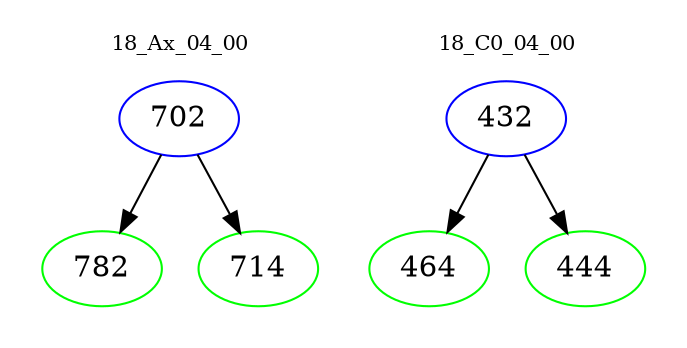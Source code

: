 digraph{
subgraph cluster_0 {
color = white
label = "18_Ax_04_00";
fontsize=10;
T0_702 [label="702", color="blue"]
T0_702 -> T0_782 [color="black"]
T0_782 [label="782", color="green"]
T0_702 -> T0_714 [color="black"]
T0_714 [label="714", color="green"]
}
subgraph cluster_1 {
color = white
label = "18_C0_04_00";
fontsize=10;
T1_432 [label="432", color="blue"]
T1_432 -> T1_464 [color="black"]
T1_464 [label="464", color="green"]
T1_432 -> T1_444 [color="black"]
T1_444 [label="444", color="green"]
}
}
